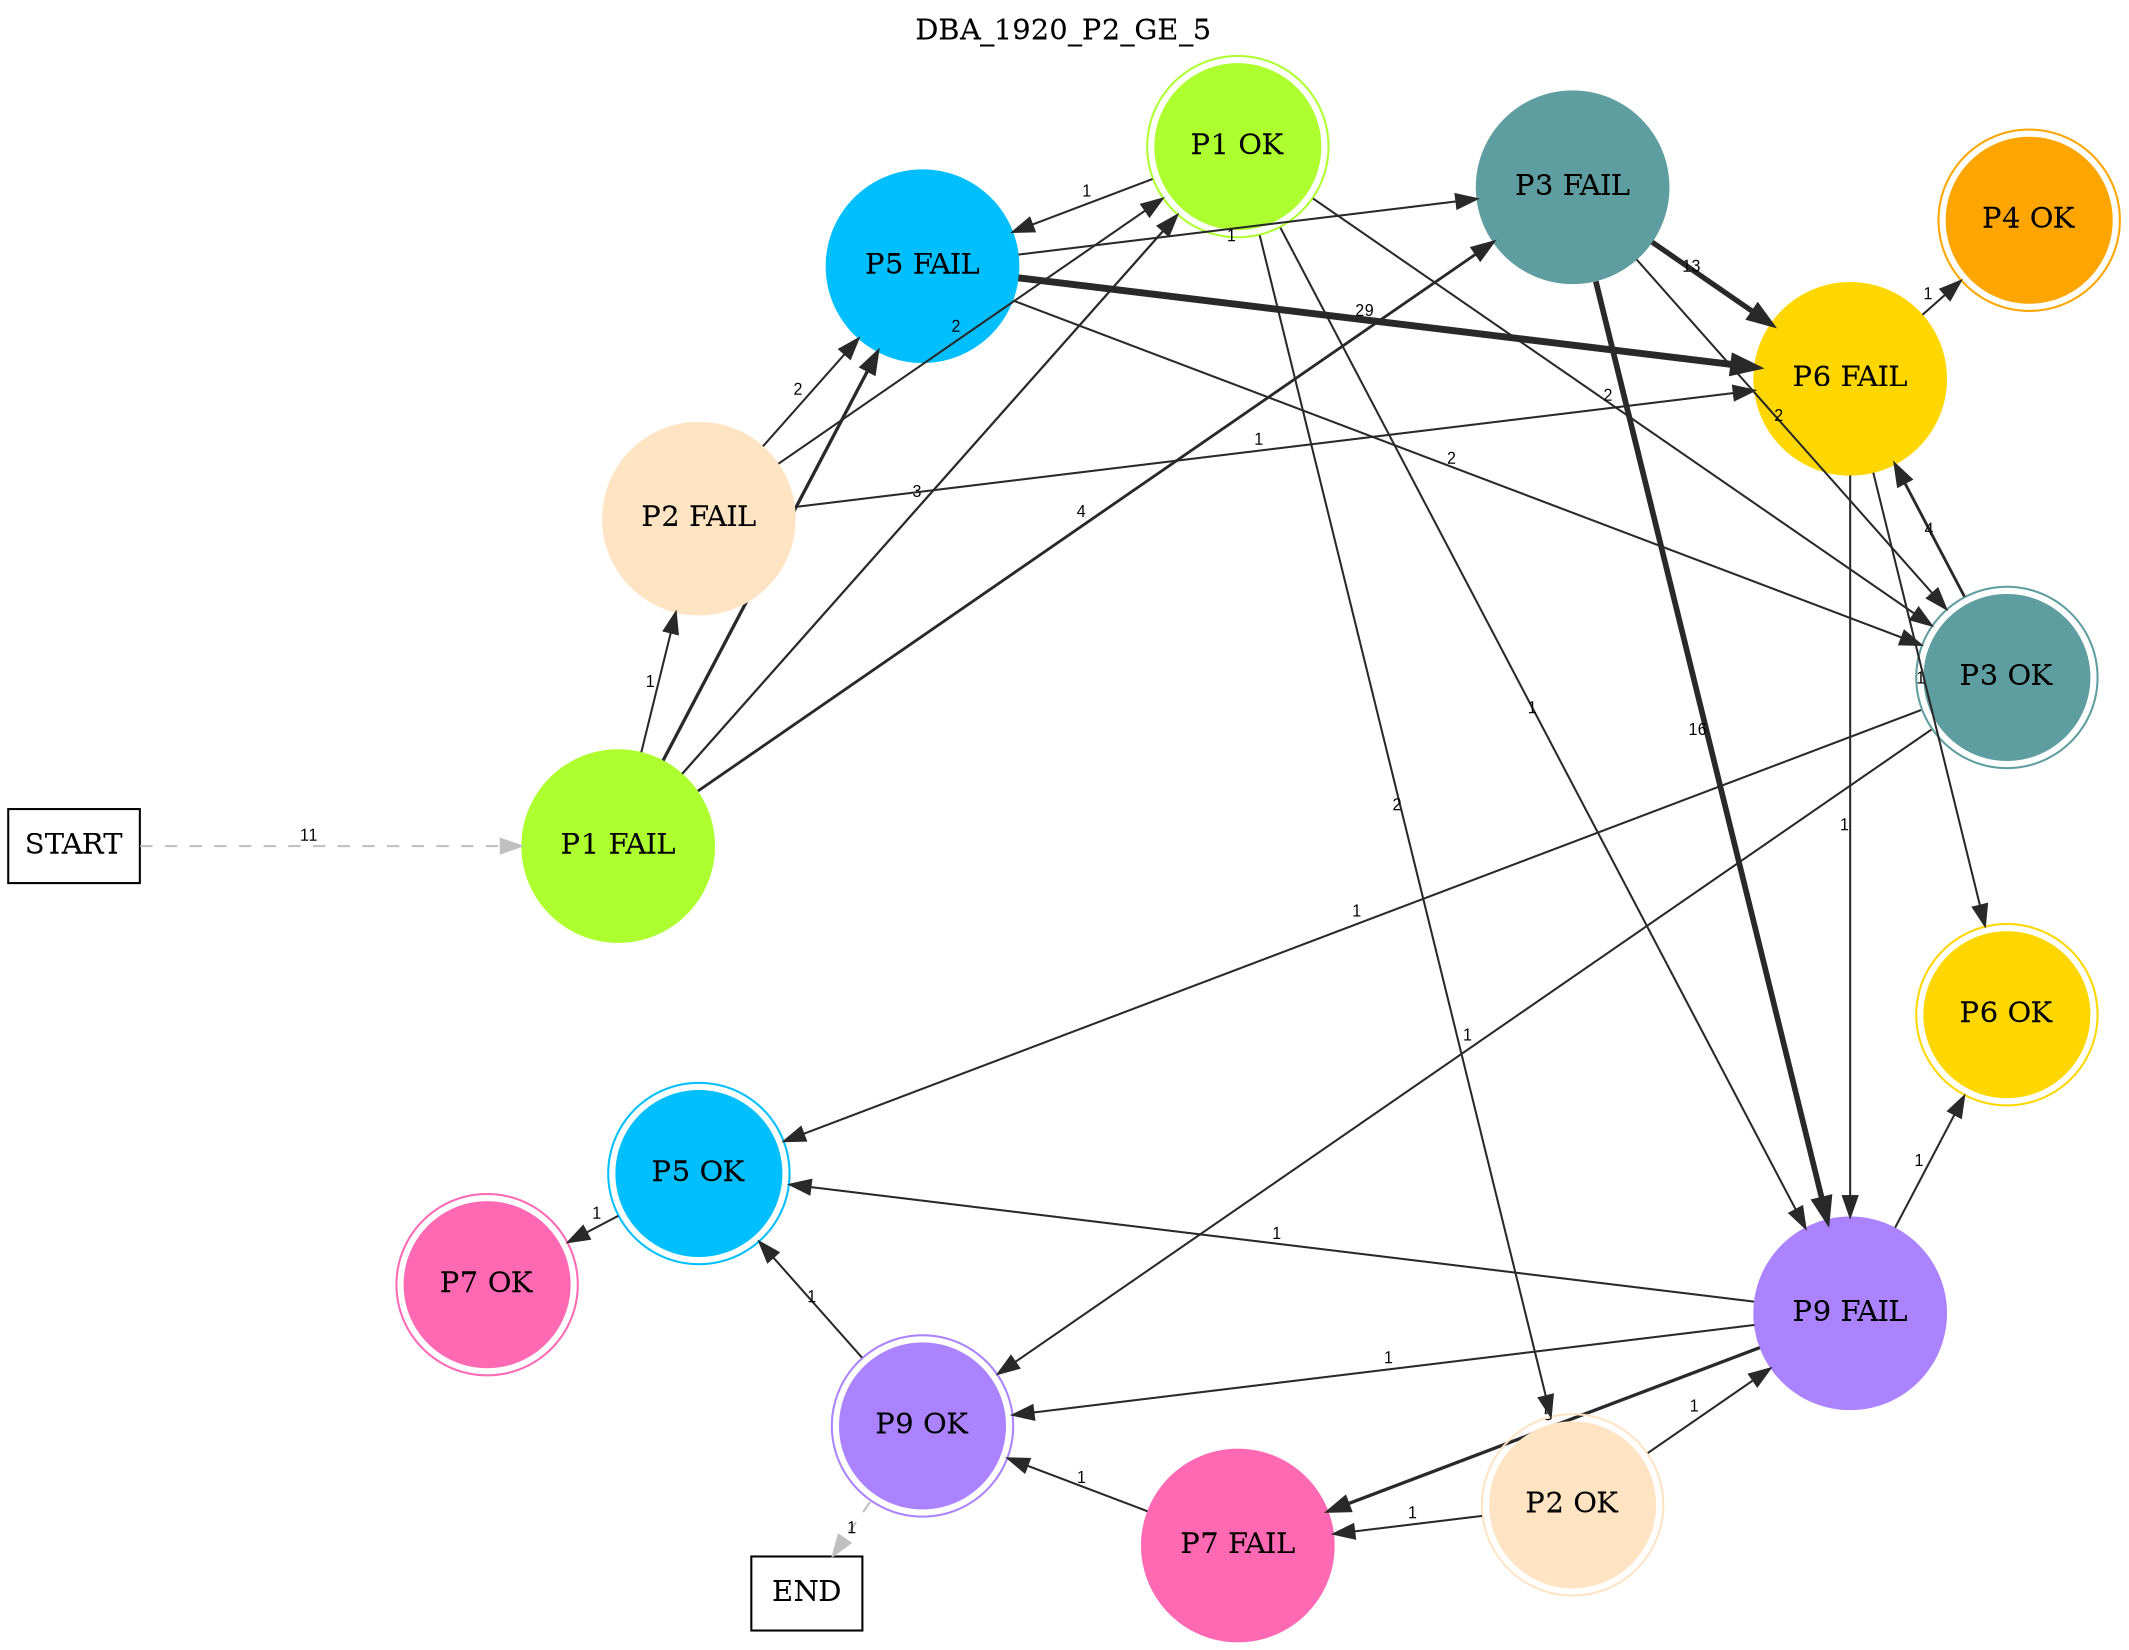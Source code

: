 digraph DBA_1920_P2_GE_5 {
	labelloc="t";
	label=DBA_1920_P2_GE_5;
	dpi = 150
	size="16,11!";
	margin = 0;
layout=circo;
"START" [shape=box, fillcolor=white, style=filled, color=black]
"P1 FAIL" [shape=circle, color=greenyellow, style=filled]
"P3 FAIL" [shape=circle, color=cadetblue, style=filled]
"P9 FAIL" [shape=circle, color=mediumpurple1, style=filled]
"P5 FAIL" [shape=circle, color=deepskyblue, style=filled]
"P6 FAIL" [shape=circle, color=gold, style=filled]
"P2 FAIL" [shape=circle, color=bisque, style=filled]
"P3 OK" [shape=circle, color=cadetblue, peripheries=2, style=filled]
"P4 OK" [shape=circle, color=orange, peripheries=2, style=filled]
"P1 OK" [shape=circle, color=greenyellow, peripheries=2, style=filled]
"P5 OK" [shape=circle, color=deepskyblue, peripheries=2, style=filled]
"P2 OK" [shape=circle, color=bisque, peripheries=2, style=filled]
"P7 FAIL" [shape=circle, color=hotpink, style=filled]
"P9 OK" [shape=circle, color=mediumpurple1, peripheries=2, style=filled]
"P7 OK" [shape=circle, color=hotpink, peripheries=2, style=filled]
"P6 OK" [shape=circle, color=gold, peripheries=2, style=filled]
"END" [shape=box, fillcolor=white, style=filled, color=black]
"START" -> "P1 FAIL" [ style = dashed color=grey label ="11" labelfloat=false fontname="Arial" fontsize=8]

"P1 FAIL" -> "P3 FAIL" [ color=grey16 penwidth = "1.38629436111989"label ="4" labelfloat=false fontname="Arial" fontsize=8]

"P1 FAIL" -> "P5 FAIL" [ color=grey16 penwidth = "1.6094379124341"label ="5" labelfloat=false fontname="Arial" fontsize=8]

"P1 FAIL" -> "P2 FAIL" [ color=grey16 penwidth = "1"label ="1" labelfloat=false fontname="Arial" fontsize=8]

"P1 FAIL" -> "P1 OK" [ color=grey16 penwidth = "1.09861228866811"label ="3" labelfloat=false fontname="Arial" fontsize=8]

"P3 FAIL" -> "P9 FAIL" [ color=grey16 penwidth = "2.77258872223978"label ="16" labelfloat=false fontname="Arial" fontsize=8]

"P3 FAIL" -> "P6 FAIL" [ color=grey16 penwidth = "2.56494935746154"label ="13" labelfloat=false fontname="Arial" fontsize=8]

"P3 FAIL" -> "P3 OK" [ color=grey16 penwidth = "1"label ="2" labelfloat=false fontname="Arial" fontsize=8]

"P9 FAIL" -> "P5 OK" [ color=grey16 penwidth = "1"label ="1" labelfloat=false fontname="Arial" fontsize=8]

"P9 FAIL" -> "P7 FAIL" [ color=grey16 penwidth = "1.6094379124341"label ="5" labelfloat=false fontname="Arial" fontsize=8]

"P9 FAIL" -> "P9 OK" [ color=grey16 penwidth = "1"label ="1" labelfloat=false fontname="Arial" fontsize=8]

"P9 FAIL" -> "P6 OK" [ color=grey16 penwidth = "1"label ="1" labelfloat=false fontname="Arial" fontsize=8]

"P5 FAIL" -> "P3 FAIL" [ color=grey16 penwidth = "1"label ="1" labelfloat=false fontname="Arial" fontsize=8]

"P5 FAIL" -> "P6 FAIL" [ color=grey16 penwidth = "3.36729582998647"label ="29" labelfloat=false fontname="Arial" fontsize=8]

"P5 FAIL" -> "P3 OK" [ color=grey16 penwidth = "1"label ="2" labelfloat=false fontname="Arial" fontsize=8]

"P6 FAIL" -> "P9 FAIL" [ color=grey16 penwidth = "1"label ="1" labelfloat=false fontname="Arial" fontsize=8]

"P6 FAIL" -> "P4 OK" [ color=grey16 penwidth = "1"label ="1" labelfloat=false fontname="Arial" fontsize=8]

"P6 FAIL" -> "P6 OK" [ color=grey16 penwidth = "1"label ="1" labelfloat=false fontname="Arial" fontsize=8]

"P2 FAIL" -> "P5 FAIL" [ color=grey16 penwidth = "1"label ="2" labelfloat=false fontname="Arial" fontsize=8]

"P2 FAIL" -> "P6 FAIL" [ color=grey16 penwidth = "1"label ="1" labelfloat=false fontname="Arial" fontsize=8]

"P2 FAIL" -> "P1 OK" [ color=grey16 penwidth = "1"label ="2" labelfloat=false fontname="Arial" fontsize=8]

"P3 OK" -> "P6 FAIL" [ color=grey16 penwidth = "1.38629436111989"label ="4" labelfloat=false fontname="Arial" fontsize=8]

"P3 OK" -> "P5 OK" [ color=grey16 penwidth = "1"label ="1" labelfloat=false fontname="Arial" fontsize=8]

"P3 OK" -> "P9 OK" [ color=grey16 penwidth = "1"label ="1" labelfloat=false fontname="Arial" fontsize=8]

"P1 OK" -> "P9 FAIL" [ color=grey16 penwidth = "1"label ="1" labelfloat=false fontname="Arial" fontsize=8]

"P1 OK" -> "P5 FAIL" [ color=grey16 penwidth = "1"label ="1" labelfloat=false fontname="Arial" fontsize=8]

"P1 OK" -> "P3 OK" [ color=grey16 penwidth = "1"label ="2" labelfloat=false fontname="Arial" fontsize=8]

"P1 OK" -> "P2 OK" [ color=grey16 penwidth = "1"label ="2" labelfloat=false fontname="Arial" fontsize=8]

"P5 OK" -> "P7 OK" [ color=grey16 penwidth = "1"label ="1" labelfloat=false fontname="Arial" fontsize=8]

"P2 OK" -> "P9 FAIL" [ color=grey16 penwidth = "1"label ="1" labelfloat=false fontname="Arial" fontsize=8]

"P2 OK" -> "P7 FAIL" [ color=grey16 penwidth = "1"label ="1" labelfloat=false fontname="Arial" fontsize=8]

"P7 FAIL" -> "P9 OK" [ color=grey16 penwidth = "1"label ="1" labelfloat=false fontname="Arial" fontsize=8]

"P9 OK" -> "P5 OK" [ color=grey16 penwidth = "1"label ="1" labelfloat=false fontname="Arial" fontsize=8]

"P9 OK" -> "END" [ style = dashed color=grey label ="1" labelfloat=false fontname="Arial" fontsize=8]

}
